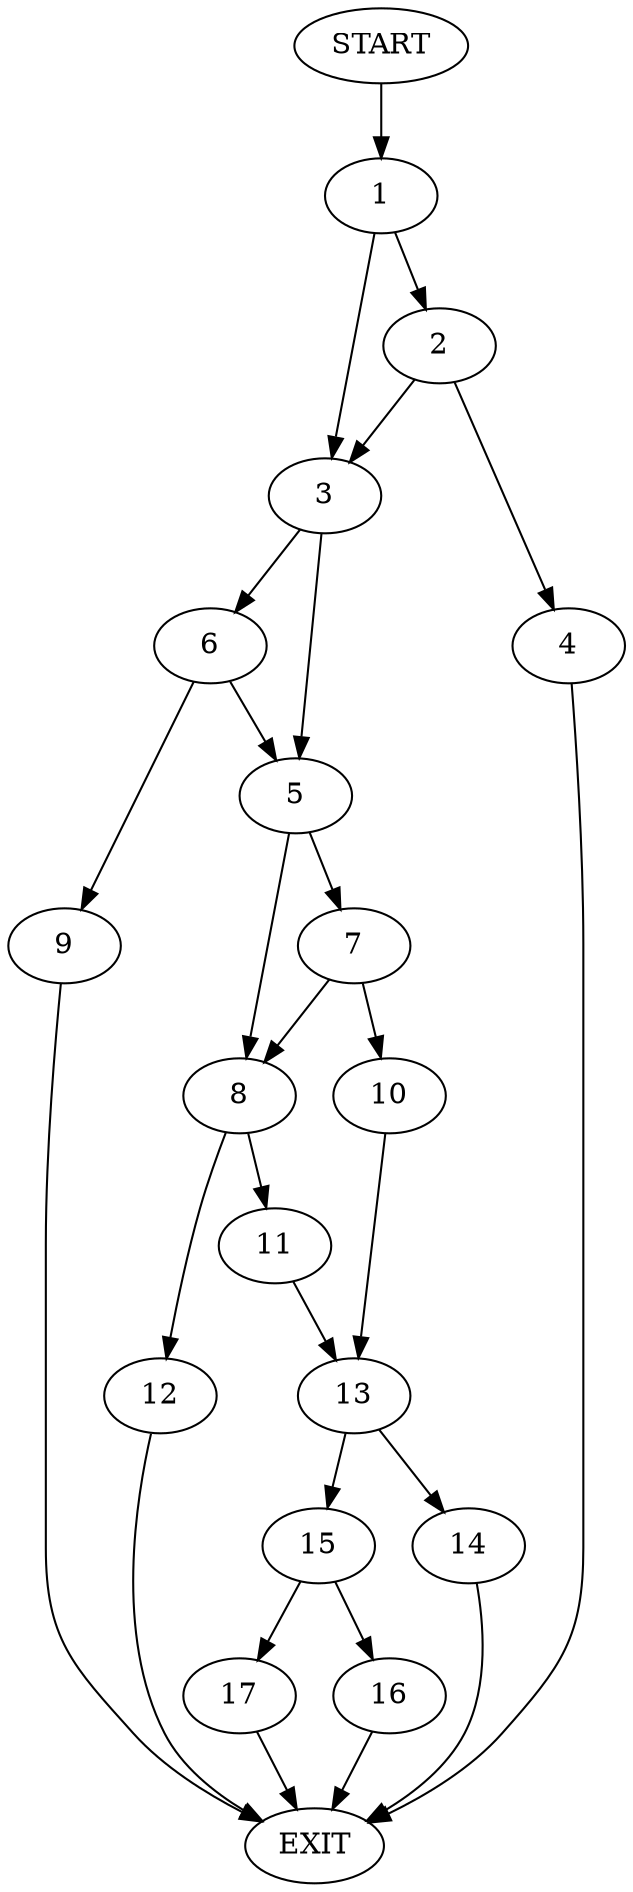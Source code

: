 digraph {
0 [label="START"]
18 [label="EXIT"]
0 -> 1
1 -> 2
1 -> 3
2 -> 4
2 -> 3
3 -> 5
3 -> 6
4 -> 18
5 -> 7
5 -> 8
6 -> 5
6 -> 9
9 -> 18
7 -> 10
7 -> 8
8 -> 11
8 -> 12
10 -> 13
13 -> 14
13 -> 15
12 -> 18
11 -> 13
14 -> 18
15 -> 16
15 -> 17
17 -> 18
16 -> 18
}
